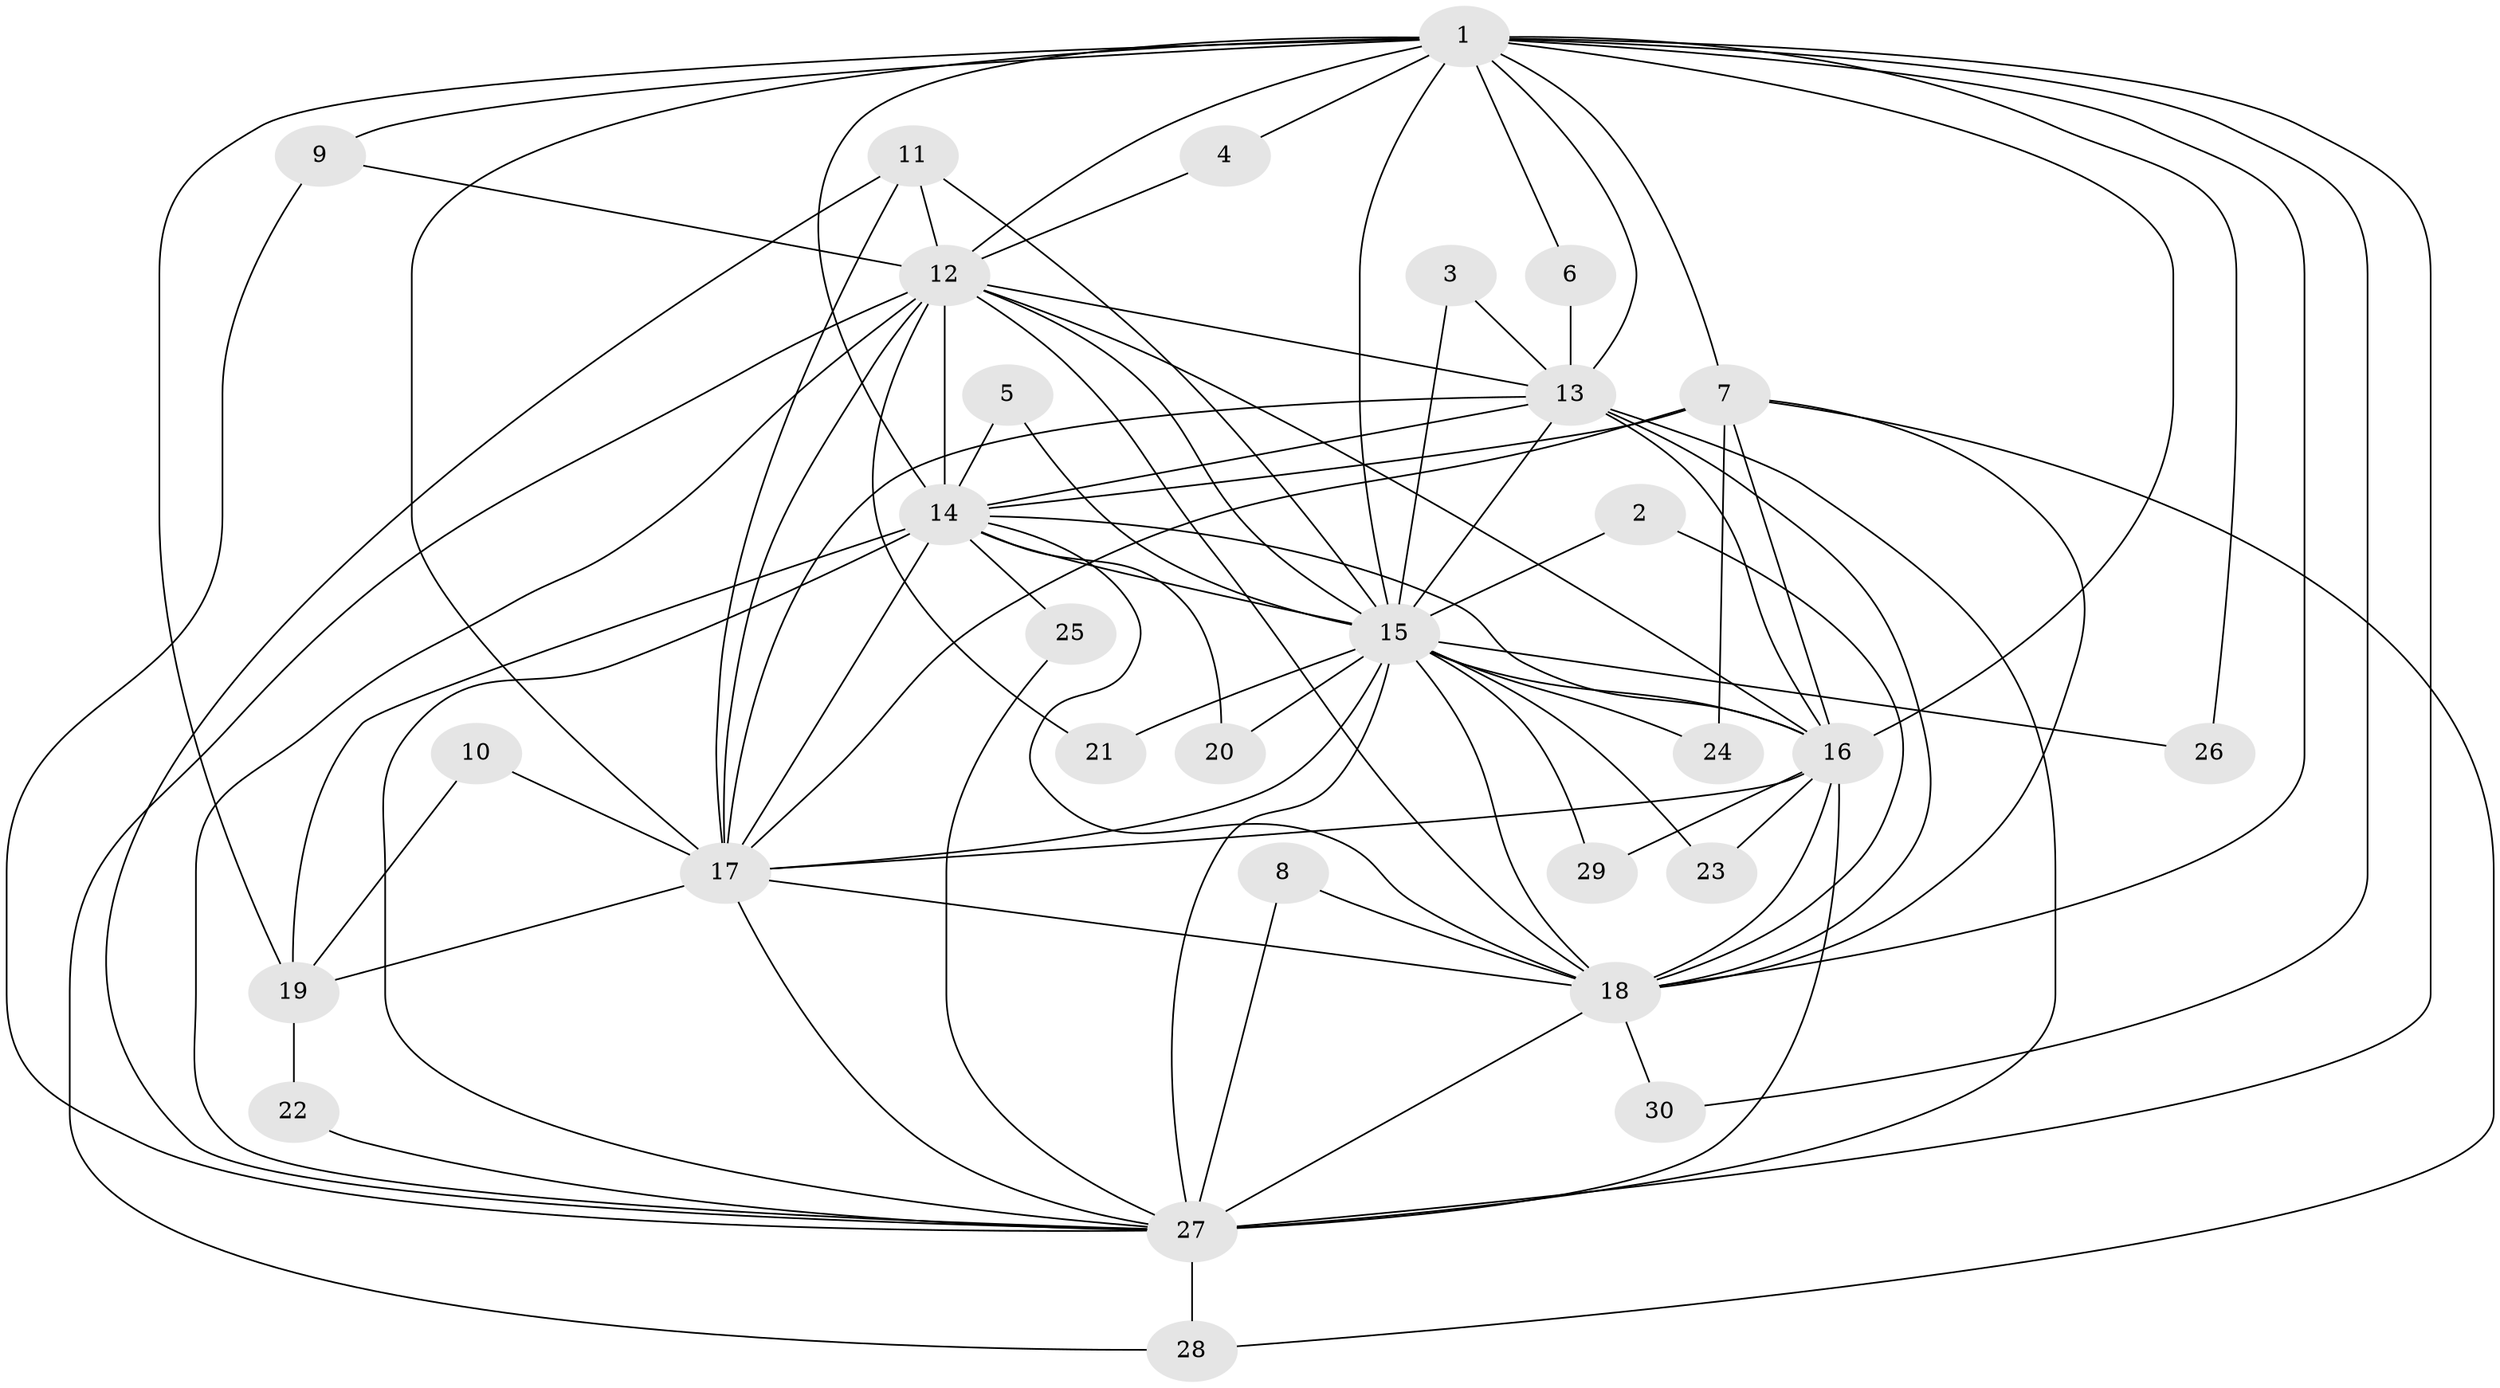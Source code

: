 // original degree distribution, {16: 0.03333333333333333, 18: 0.016666666666666666, 13: 0.05, 12: 0.016666666666666666, 14: 0.016666666666666666, 20: 0.016666666666666666, 22: 0.016666666666666666, 3: 0.25, 2: 0.48333333333333334, 5: 0.03333333333333333, 8: 0.016666666666666666, 4: 0.05}
// Generated by graph-tools (version 1.1) at 2025/25/03/09/25 03:25:52]
// undirected, 30 vertices, 86 edges
graph export_dot {
graph [start="1"]
  node [color=gray90,style=filled];
  1;
  2;
  3;
  4;
  5;
  6;
  7;
  8;
  9;
  10;
  11;
  12;
  13;
  14;
  15;
  16;
  17;
  18;
  19;
  20;
  21;
  22;
  23;
  24;
  25;
  26;
  27;
  28;
  29;
  30;
  1 -- 4 [weight=1.0];
  1 -- 6 [weight=1.0];
  1 -- 7 [weight=3.0];
  1 -- 9 [weight=1.0];
  1 -- 12 [weight=2.0];
  1 -- 13 [weight=2.0];
  1 -- 14 [weight=3.0];
  1 -- 15 [weight=3.0];
  1 -- 16 [weight=2.0];
  1 -- 17 [weight=3.0];
  1 -- 18 [weight=2.0];
  1 -- 19 [weight=2.0];
  1 -- 26 [weight=1.0];
  1 -- 27 [weight=3.0];
  1 -- 30 [weight=1.0];
  2 -- 15 [weight=1.0];
  2 -- 18 [weight=1.0];
  3 -- 13 [weight=1.0];
  3 -- 15 [weight=1.0];
  4 -- 12 [weight=1.0];
  5 -- 14 [weight=1.0];
  5 -- 15 [weight=1.0];
  6 -- 13 [weight=1.0];
  7 -- 14 [weight=1.0];
  7 -- 16 [weight=1.0];
  7 -- 17 [weight=1.0];
  7 -- 18 [weight=1.0];
  7 -- 24 [weight=1.0];
  7 -- 28 [weight=1.0];
  8 -- 18 [weight=1.0];
  8 -- 27 [weight=1.0];
  9 -- 12 [weight=1.0];
  9 -- 27 [weight=1.0];
  10 -- 17 [weight=1.0];
  10 -- 19 [weight=1.0];
  11 -- 12 [weight=1.0];
  11 -- 15 [weight=1.0];
  11 -- 17 [weight=1.0];
  11 -- 27 [weight=1.0];
  12 -- 13 [weight=1.0];
  12 -- 14 [weight=1.0];
  12 -- 15 [weight=1.0];
  12 -- 16 [weight=2.0];
  12 -- 17 [weight=1.0];
  12 -- 18 [weight=1.0];
  12 -- 21 [weight=1.0];
  12 -- 27 [weight=2.0];
  12 -- 28 [weight=2.0];
  13 -- 14 [weight=1.0];
  13 -- 15 [weight=2.0];
  13 -- 16 [weight=1.0];
  13 -- 17 [weight=1.0];
  13 -- 18 [weight=1.0];
  13 -- 27 [weight=2.0];
  14 -- 15 [weight=1.0];
  14 -- 16 [weight=1.0];
  14 -- 17 [weight=1.0];
  14 -- 18 [weight=1.0];
  14 -- 19 [weight=1.0];
  14 -- 20 [weight=1.0];
  14 -- 25 [weight=1.0];
  14 -- 27 [weight=2.0];
  15 -- 16 [weight=1.0];
  15 -- 17 [weight=1.0];
  15 -- 18 [weight=2.0];
  15 -- 20 [weight=1.0];
  15 -- 21 [weight=1.0];
  15 -- 23 [weight=1.0];
  15 -- 24 [weight=2.0];
  15 -- 26 [weight=1.0];
  15 -- 27 [weight=2.0];
  15 -- 29 [weight=1.0];
  16 -- 17 [weight=1.0];
  16 -- 18 [weight=2.0];
  16 -- 23 [weight=1.0];
  16 -- 27 [weight=1.0];
  16 -- 29 [weight=1.0];
  17 -- 18 [weight=1.0];
  17 -- 19 [weight=1.0];
  17 -- 27 [weight=1.0];
  18 -- 27 [weight=2.0];
  18 -- 30 [weight=1.0];
  19 -- 22 [weight=1.0];
  22 -- 27 [weight=1.0];
  25 -- 27 [weight=1.0];
  27 -- 28 [weight=2.0];
}
